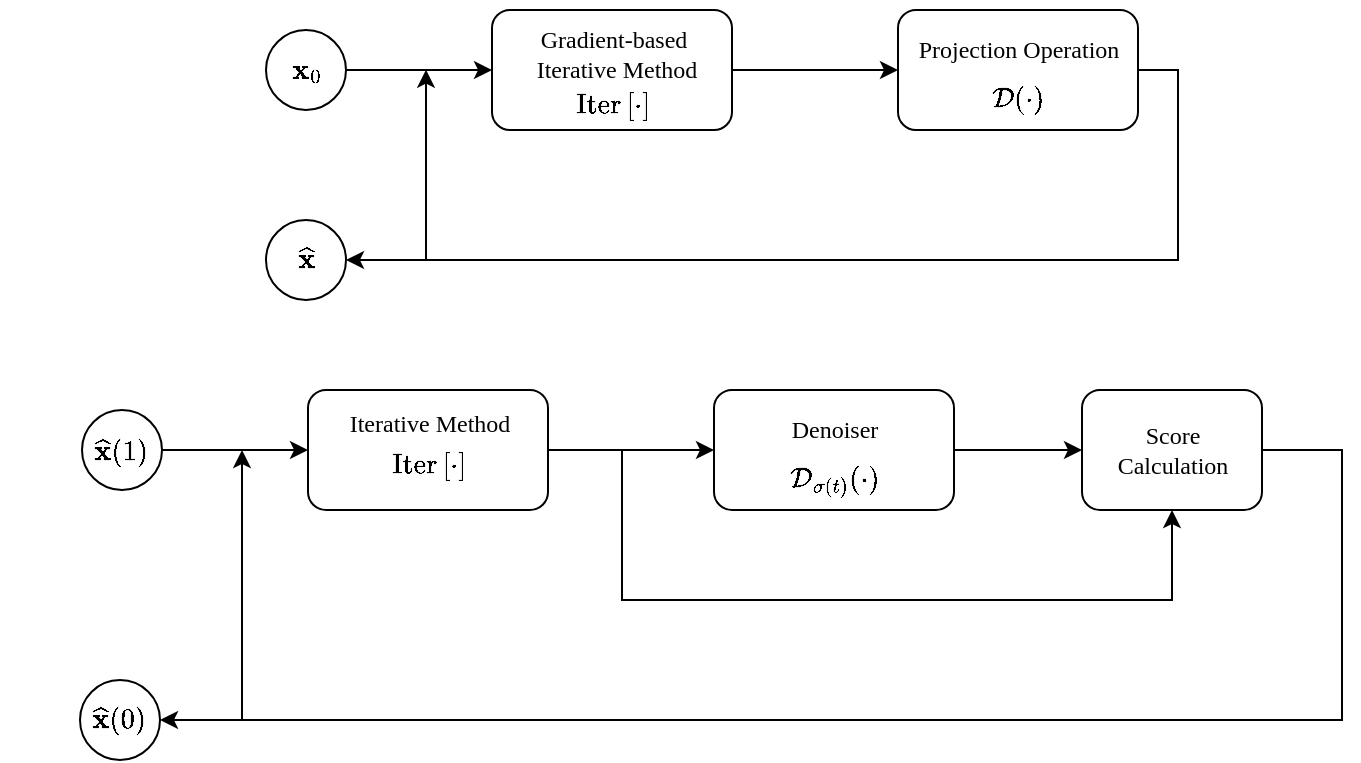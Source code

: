 <mxfile version="23.1.6" type="github">
  <diagram name="Page-1" id="dU-dnFTunSyXHDUeYEFi">
    <mxGraphModel dx="679" dy="492" grid="1" gridSize="10" guides="1" tooltips="1" connect="1" arrows="1" fold="1" page="1" pageScale="1" pageWidth="850" pageHeight="1100" math="1" shadow="0">
      <root>
        <mxCell id="0" />
        <mxCell id="1" parent="0" />
        <mxCell id="YuqXfMFWX_keywvnFie5-14" value="" style="group" vertex="1" connectable="0" parent="1">
          <mxGeometry x="528" y="120" width="120" height="65" as="geometry" />
        </mxCell>
        <mxCell id="YuqXfMFWX_keywvnFie5-22" style="edgeStyle=orthogonalEdgeStyle;rounded=0;orthogonalLoop=1;jettySize=auto;html=1;exitX=1;exitY=0.5;exitDx=0;exitDy=0;" edge="1" parent="YuqXfMFWX_keywvnFie5-14" source="YuqXfMFWX_keywvnFie5-11">
          <mxGeometry relative="1" as="geometry">
            <mxPoint x="-236" y="34.857" as="targetPoint" />
            <Array as="points">
              <mxPoint x="140" y="35" />
              <mxPoint x="140" y="130" />
              <mxPoint x="-236" y="130" />
            </Array>
          </mxGeometry>
        </mxCell>
        <mxCell id="YuqXfMFWX_keywvnFie5-11" value="" style="rounded=1;whiteSpace=wrap;html=1;" vertex="1" parent="YuqXfMFWX_keywvnFie5-14">
          <mxGeometry y="5" width="120" height="60" as="geometry" />
        </mxCell>
        <mxCell id="YuqXfMFWX_keywvnFie5-12" value="&lt;font face=&quot;Times New Roman&quot;&gt;Projection Operation&lt;/font&gt;" style="text;html=1;align=center;verticalAlign=middle;whiteSpace=wrap;rounded=0;" vertex="1" parent="YuqXfMFWX_keywvnFie5-14">
          <mxGeometry x="7.5" width="105" height="50" as="geometry" />
        </mxCell>
        <mxCell id="YuqXfMFWX_keywvnFie5-13" value="$$\mathcal{D}(\cdot)$$" style="text;html=1;align=center;verticalAlign=middle;whiteSpace=wrap;rounded=0;" vertex="1" parent="YuqXfMFWX_keywvnFie5-14">
          <mxGeometry x="30" y="35" width="60" height="30" as="geometry" />
        </mxCell>
        <mxCell id="YuqXfMFWX_keywvnFie5-15" value="" style="group" vertex="1" connectable="0" parent="1">
          <mxGeometry x="325" y="122" width="120" height="66" as="geometry" />
        </mxCell>
        <mxCell id="YuqXfMFWX_keywvnFie5-1" value="" style="rounded=1;whiteSpace=wrap;html=1;" vertex="1" parent="YuqXfMFWX_keywvnFie5-15">
          <mxGeometry y="3" width="120" height="60" as="geometry" />
        </mxCell>
        <mxCell id="YuqXfMFWX_keywvnFie5-7" value="&lt;font face=&quot;Times New Roman&quot;&gt;Gradient-based &amp;nbsp;Iterative Method&lt;/font&gt;" style="text;html=1;align=center;verticalAlign=middle;whiteSpace=wrap;rounded=0;" vertex="1" parent="YuqXfMFWX_keywvnFie5-15">
          <mxGeometry x="16" width="90" height="50" as="geometry" />
        </mxCell>
        <mxCell id="YuqXfMFWX_keywvnFie5-10" value="$$\mathrm{Iter}\left[ \cdot \right]$$" style="text;html=1;align=center;verticalAlign=middle;whiteSpace=wrap;rounded=0;" vertex="1" parent="YuqXfMFWX_keywvnFie5-15">
          <mxGeometry x="31" y="36" width="60" height="30" as="geometry" />
        </mxCell>
        <mxCell id="YuqXfMFWX_keywvnFie5-16" style="edgeStyle=orthogonalEdgeStyle;rounded=0;orthogonalLoop=1;jettySize=auto;html=1;exitX=1;exitY=0.5;exitDx=0;exitDy=0;entryX=0;entryY=0.5;entryDx=0;entryDy=0;" edge="1" parent="1" source="YuqXfMFWX_keywvnFie5-1" target="YuqXfMFWX_keywvnFie5-11">
          <mxGeometry relative="1" as="geometry" />
        </mxCell>
        <mxCell id="YuqXfMFWX_keywvnFie5-20" value="" style="group" vertex="1" connectable="0" parent="1">
          <mxGeometry x="202" y="135" width="60" height="40" as="geometry" />
        </mxCell>
        <mxCell id="YuqXfMFWX_keywvnFie5-18" value="" style="ellipse;whiteSpace=wrap;html=1;aspect=fixed;" vertex="1" parent="YuqXfMFWX_keywvnFie5-20">
          <mxGeometry x="10" width="40" height="40" as="geometry" />
        </mxCell>
        <mxCell id="YuqXfMFWX_keywvnFie5-19" value="$$\mathbf{x}_0$$" style="text;html=1;align=center;verticalAlign=middle;whiteSpace=wrap;rounded=0;" vertex="1" parent="YuqXfMFWX_keywvnFie5-20">
          <mxGeometry y="5" width="60" height="30" as="geometry" />
        </mxCell>
        <mxCell id="YuqXfMFWX_keywvnFie5-21" style="edgeStyle=orthogonalEdgeStyle;rounded=0;orthogonalLoop=1;jettySize=auto;html=1;exitX=1;exitY=0.5;exitDx=0;exitDy=0;entryX=0;entryY=0.5;entryDx=0;entryDy=0;" edge="1" parent="1" source="YuqXfMFWX_keywvnFie5-18" target="YuqXfMFWX_keywvnFie5-1">
          <mxGeometry relative="1" as="geometry" />
        </mxCell>
        <mxCell id="YuqXfMFWX_keywvnFie5-23" value="" style="group" vertex="1" connectable="0" parent="1">
          <mxGeometry x="202" y="229" width="60" height="40" as="geometry" />
        </mxCell>
        <mxCell id="YuqXfMFWX_keywvnFie5-26" style="edgeStyle=orthogonalEdgeStyle;rounded=0;orthogonalLoop=1;jettySize=auto;html=1;exitX=1;exitY=0.5;exitDx=0;exitDy=0;endArrow=none;endFill=0;startArrow=classic;startFill=1;" edge="1" parent="YuqXfMFWX_keywvnFie5-23" source="YuqXfMFWX_keywvnFie5-24">
          <mxGeometry relative="1" as="geometry">
            <mxPoint x="110" y="21" as="targetPoint" />
          </mxGeometry>
        </mxCell>
        <mxCell id="YuqXfMFWX_keywvnFie5-24" value="" style="ellipse;whiteSpace=wrap;html=1;aspect=fixed;" vertex="1" parent="YuqXfMFWX_keywvnFie5-23">
          <mxGeometry x="10" y="1" width="40" height="40" as="geometry" />
        </mxCell>
        <mxCell id="YuqXfMFWX_keywvnFie5-25" value="$$\widehat{\mathbf{x}}$$" style="text;html=1;align=center;verticalAlign=middle;whiteSpace=wrap;rounded=0;" vertex="1" parent="YuqXfMFWX_keywvnFie5-23">
          <mxGeometry y="5" width="60" height="30" as="geometry" />
        </mxCell>
        <mxCell id="YuqXfMFWX_keywvnFie5-27" value="" style="group" vertex="1" connectable="0" parent="1">
          <mxGeometry x="436" y="310" width="120" height="65" as="geometry" />
        </mxCell>
        <mxCell id="YuqXfMFWX_keywvnFie5-29" value="" style="rounded=1;whiteSpace=wrap;html=1;" vertex="1" parent="YuqXfMFWX_keywvnFie5-27">
          <mxGeometry y="5" width="120" height="60" as="geometry" />
        </mxCell>
        <mxCell id="YuqXfMFWX_keywvnFie5-30" value="&lt;font face=&quot;Times New Roman&quot;&gt;Denoiser&lt;/font&gt;" style="text;html=1;align=center;verticalAlign=middle;whiteSpace=wrap;rounded=0;" vertex="1" parent="YuqXfMFWX_keywvnFie5-27">
          <mxGeometry x="7.5" width="105" height="50" as="geometry" />
        </mxCell>
        <mxCell id="YuqXfMFWX_keywvnFie5-31" value="$$\mathcal{D}_{\sigma(t)}(\cdot)$$" style="text;html=1;align=center;verticalAlign=middle;whiteSpace=wrap;rounded=0;" vertex="1" parent="YuqXfMFWX_keywvnFie5-27">
          <mxGeometry x="30" y="35" width="60" height="30" as="geometry" />
        </mxCell>
        <mxCell id="YuqXfMFWX_keywvnFie5-32" value="" style="group" vertex="1" connectable="0" parent="1">
          <mxGeometry x="233" y="312" width="120" height="66" as="geometry" />
        </mxCell>
        <mxCell id="YuqXfMFWX_keywvnFie5-33" value="" style="rounded=1;whiteSpace=wrap;html=1;" vertex="1" parent="YuqXfMFWX_keywvnFie5-32">
          <mxGeometry y="3" width="120" height="60" as="geometry" />
        </mxCell>
        <mxCell id="YuqXfMFWX_keywvnFie5-34" value="&lt;font face=&quot;Times New Roman&quot;&gt;Iterative Method&lt;/font&gt;" style="text;html=1;align=center;verticalAlign=middle;whiteSpace=wrap;rounded=0;" vertex="1" parent="YuqXfMFWX_keywvnFie5-32">
          <mxGeometry x="16" y="-5" width="90" height="50" as="geometry" />
        </mxCell>
        <mxCell id="YuqXfMFWX_keywvnFie5-35" value="$$\mathrm{Iter}\left[ \cdot \right]$$" style="text;html=1;align=center;verticalAlign=middle;whiteSpace=wrap;rounded=0;" vertex="1" parent="YuqXfMFWX_keywvnFie5-32">
          <mxGeometry x="31" y="26" width="60" height="30" as="geometry" />
        </mxCell>
        <mxCell id="YuqXfMFWX_keywvnFie5-36" style="edgeStyle=orthogonalEdgeStyle;rounded=0;orthogonalLoop=1;jettySize=auto;html=1;exitX=1;exitY=0.5;exitDx=0;exitDy=0;entryX=0;entryY=0.5;entryDx=0;entryDy=0;" edge="1" source="YuqXfMFWX_keywvnFie5-33" target="YuqXfMFWX_keywvnFie5-29" parent="1">
          <mxGeometry relative="1" as="geometry" />
        </mxCell>
        <mxCell id="YuqXfMFWX_keywvnFie5-37" value="" style="group" vertex="1" connectable="0" parent="1">
          <mxGeometry x="110" y="325" width="60" height="40" as="geometry" />
        </mxCell>
        <mxCell id="YuqXfMFWX_keywvnFie5-38" value="" style="ellipse;whiteSpace=wrap;html=1;aspect=fixed;" vertex="1" parent="YuqXfMFWX_keywvnFie5-37">
          <mxGeometry x="10" width="40" height="40" as="geometry" />
        </mxCell>
        <mxCell id="YuqXfMFWX_keywvnFie5-39" value="$$\widehat{\mathbf{x}}(1)$$" style="text;html=1;align=center;verticalAlign=middle;whiteSpace=wrap;rounded=0;" vertex="1" parent="YuqXfMFWX_keywvnFie5-37">
          <mxGeometry y="5" width="60" height="30" as="geometry" />
        </mxCell>
        <mxCell id="YuqXfMFWX_keywvnFie5-40" style="edgeStyle=orthogonalEdgeStyle;rounded=0;orthogonalLoop=1;jettySize=auto;html=1;exitX=1;exitY=0.5;exitDx=0;exitDy=0;entryX=0;entryY=0.5;entryDx=0;entryDy=0;" edge="1" source="YuqXfMFWX_keywvnFie5-38" target="YuqXfMFWX_keywvnFie5-33" parent="1">
          <mxGeometry relative="1" as="geometry" />
        </mxCell>
        <mxCell id="YuqXfMFWX_keywvnFie5-41" value="" style="group" vertex="1" connectable="0" parent="1">
          <mxGeometry x="109" y="459" width="60" height="40" as="geometry" />
        </mxCell>
        <mxCell id="YuqXfMFWX_keywvnFie5-42" style="edgeStyle=orthogonalEdgeStyle;rounded=0;orthogonalLoop=1;jettySize=auto;html=1;exitX=1;exitY=0.5;exitDx=0;exitDy=0;endArrow=none;endFill=0;startArrow=classic;startFill=1;" edge="1" parent="YuqXfMFWX_keywvnFie5-41" source="YuqXfMFWX_keywvnFie5-43">
          <mxGeometry relative="1" as="geometry">
            <mxPoint x="110" y="21" as="targetPoint" />
          </mxGeometry>
        </mxCell>
        <mxCell id="YuqXfMFWX_keywvnFie5-43" value="" style="ellipse;whiteSpace=wrap;html=1;aspect=fixed;" vertex="1" parent="YuqXfMFWX_keywvnFie5-41">
          <mxGeometry x="10" y="1" width="40" height="40" as="geometry" />
        </mxCell>
        <mxCell id="YuqXfMFWX_keywvnFie5-44" value="$$\widehat{\mathbf{x}}(0)$$" style="text;html=1;align=center;verticalAlign=middle;whiteSpace=wrap;rounded=0;" vertex="1" parent="YuqXfMFWX_keywvnFie5-41">
          <mxGeometry y="5" width="60" height="30" as="geometry" />
        </mxCell>
        <mxCell id="YuqXfMFWX_keywvnFie5-45" value="" style="group" vertex="1" connectable="0" parent="1">
          <mxGeometry x="620" y="310" width="120" height="65" as="geometry" />
        </mxCell>
        <mxCell id="YuqXfMFWX_keywvnFie5-55" style="edgeStyle=orthogonalEdgeStyle;rounded=0;orthogonalLoop=1;jettySize=auto;html=1;exitX=1;exitY=0.5;exitDx=0;exitDy=0;" edge="1" parent="YuqXfMFWX_keywvnFie5-45" source="YuqXfMFWX_keywvnFie5-47">
          <mxGeometry relative="1" as="geometry">
            <mxPoint x="-420" y="35" as="targetPoint" />
            <Array as="points">
              <mxPoint x="130" y="35" />
              <mxPoint x="130" y="170" />
              <mxPoint x="-420" y="170" />
            </Array>
          </mxGeometry>
        </mxCell>
        <mxCell id="YuqXfMFWX_keywvnFie5-47" value="" style="rounded=1;whiteSpace=wrap;html=1;" vertex="1" parent="YuqXfMFWX_keywvnFie5-45">
          <mxGeometry y="5" width="90" height="60" as="geometry" />
        </mxCell>
        <mxCell id="YuqXfMFWX_keywvnFie5-54" style="edgeStyle=orthogonalEdgeStyle;rounded=0;orthogonalLoop=1;jettySize=auto;html=1;exitX=0.5;exitY=1;exitDx=0;exitDy=0;startArrow=classic;startFill=1;endArrow=none;endFill=0;" edge="1" parent="YuqXfMFWX_keywvnFie5-45" source="YuqXfMFWX_keywvnFie5-47">
          <mxGeometry relative="1" as="geometry">
            <mxPoint x="-230" y="35" as="targetPoint" />
            <mxPoint x="50" y="90" as="sourcePoint" />
            <Array as="points">
              <mxPoint x="45" y="110" />
              <mxPoint x="-230" y="110" />
            </Array>
          </mxGeometry>
        </mxCell>
        <mxCell id="YuqXfMFWX_keywvnFie5-48" value="&lt;font face=&quot;Times New Roman&quot;&gt;Score Calculation&lt;/font&gt;" style="text;html=1;align=center;verticalAlign=middle;whiteSpace=wrap;rounded=0;" vertex="1" parent="YuqXfMFWX_keywvnFie5-45">
          <mxGeometry x="8.75" y="10" width="72.5" height="50" as="geometry" />
        </mxCell>
        <mxCell id="YuqXfMFWX_keywvnFie5-51" style="edgeStyle=orthogonalEdgeStyle;rounded=0;orthogonalLoop=1;jettySize=auto;html=1;exitX=1;exitY=0.5;exitDx=0;exitDy=0;entryX=0;entryY=0.5;entryDx=0;entryDy=0;" edge="1" parent="1" source="YuqXfMFWX_keywvnFie5-29" target="YuqXfMFWX_keywvnFie5-47">
          <mxGeometry relative="1" as="geometry" />
        </mxCell>
      </root>
    </mxGraphModel>
  </diagram>
</mxfile>
